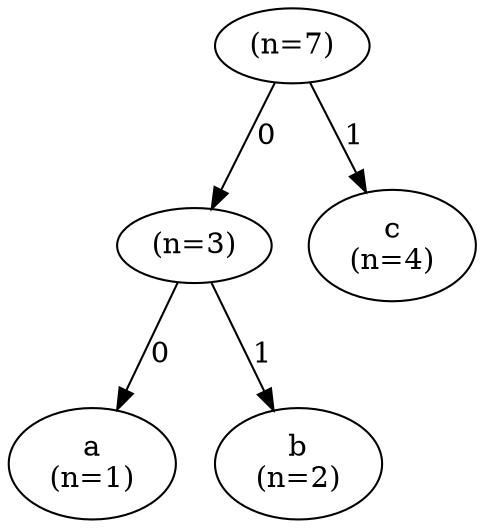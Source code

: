 digraph {
  dpi=120
  ordering=out;

  # abbcccc
  # 1 a
  # 2 b
  # 4 c

  a[label="a\n(n=1)"]
  b[label="b\n(n=2)"]
  c[label="c\n(n=4)"]

  n1 [label="(n=3)"]
  n1 -> a [label=0]
  n1 -> b [label=1]

  n2 [label="(n=7)"]
  n2 -> n1 [label=0]
  n2 -> c [label=1]
}
